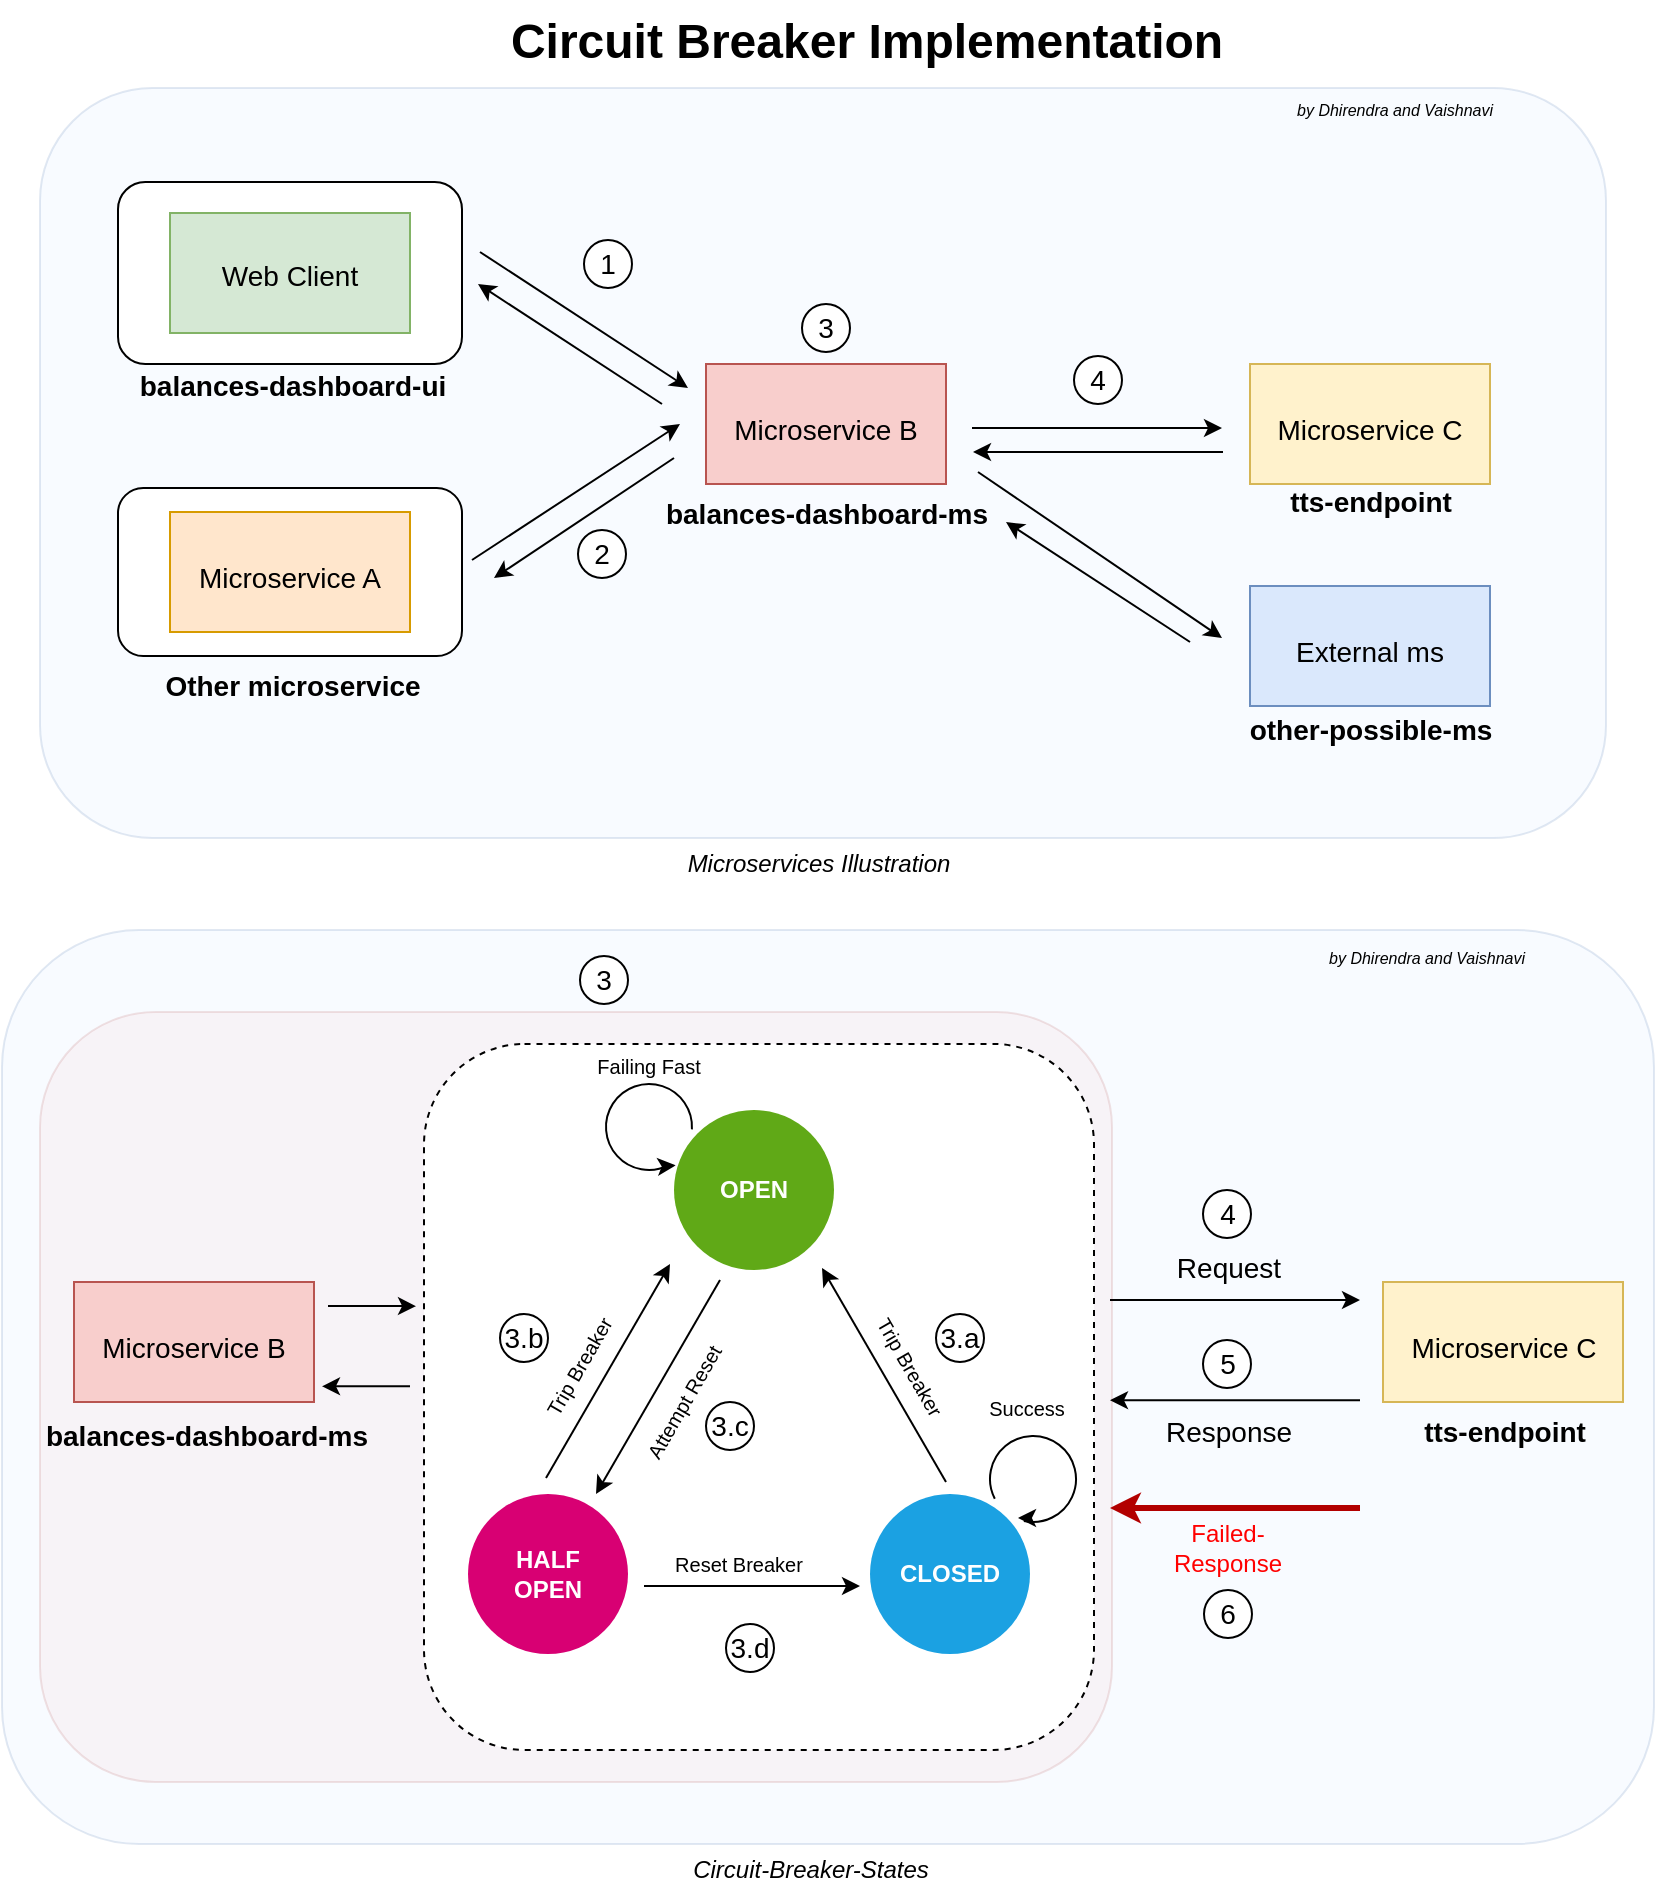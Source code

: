 <mxfile version="20.8.23" type="github">
  <diagram name="Page-1" id="zpTn3r8GMwmLKmJmFnTA">
    <mxGraphModel dx="1247" dy="699" grid="0" gridSize="10" guides="1" tooltips="1" connect="1" arrows="1" fold="1" page="1" pageScale="1" pageWidth="827" pageHeight="1169" math="0" shadow="0">
      <root>
        <mxCell id="0" />
        <mxCell id="1" parent="0" />
        <mxCell id="Klv2HP3WROlozODVpOtE-48" value="" style="rounded=1;whiteSpace=wrap;html=1;labelBackgroundColor=none;fontSize=8;opacity=20;fillColor=#f8cecc;strokeColor=#b85450;" vertex="1" parent="1">
          <mxGeometry x="20" y="519" width="536" height="385" as="geometry" />
        </mxCell>
        <mxCell id="Klv2HP3WROlozODVpOtE-30" value="" style="rounded=1;whiteSpace=wrap;html=1;labelBackgroundColor=none;fontSize=10;fillColor=#dae8fc;strokeColor=#6c8ebf;opacity=20;" vertex="1" parent="1">
          <mxGeometry x="1" y="478" width="826" height="457" as="geometry" />
        </mxCell>
        <mxCell id="Klv2HP3WROlozODVpOtE-29" value="" style="rounded=1;whiteSpace=wrap;html=1;labelBackgroundColor=none;fontSize=10;fillColor=#dae8fc;strokeColor=#6c8ebf;opacity=20;" vertex="1" parent="1">
          <mxGeometry x="20" y="57" width="783" height="375" as="geometry" />
        </mxCell>
        <mxCell id="AgxBdR0-oDlHM96_HyEY-23" value="" style="rounded=1;whiteSpace=wrap;html=1;fontSize=14;dashed=1;movable=1;resizable=1;rotatable=1;deletable=1;editable=1;locked=0;connectable=1;" parent="1" vertex="1">
          <mxGeometry x="212" y="535" width="335" height="353" as="geometry" />
        </mxCell>
        <mxCell id="AgxBdR0-oDlHM96_HyEY-7" value="" style="rounded=1;whiteSpace=wrap;html=1;fontSize=24;" parent="1" vertex="1">
          <mxGeometry x="59" y="257" width="172" height="84" as="geometry" />
        </mxCell>
        <mxCell id="AgxBdR0-oDlHM96_HyEY-1" value="&lt;font style=&quot;font-size: 24px;&quot;&gt;&lt;b style=&quot;font-size: 24px;&quot;&gt;Circuit Breaker Implementation&lt;/b&gt;&lt;/font&gt;" style="text;html=1;align=center;verticalAlign=middle;resizable=0;points=[];autosize=1;strokeColor=none;fillColor=none;fontSize=24;" parent="1" vertex="1">
          <mxGeometry x="246" y="13" width="374" height="41" as="geometry" />
        </mxCell>
        <mxCell id="AgxBdR0-oDlHM96_HyEY-2" value="" style="rounded=1;whiteSpace=wrap;html=1;fontSize=24;" parent="1" vertex="1">
          <mxGeometry x="59" y="104" width="172" height="91" as="geometry" />
        </mxCell>
        <mxCell id="AgxBdR0-oDlHM96_HyEY-3" value="&lt;font style=&quot;font-size: 14px;&quot;&gt;Web Client&lt;/font&gt;" style="rounded=0;whiteSpace=wrap;html=1;fontSize=18;fillColor=#d5e8d4;strokeColor=#82b366;" parent="1" vertex="1">
          <mxGeometry x="85" y="119.5" width="120" height="60" as="geometry" />
        </mxCell>
        <mxCell id="AgxBdR0-oDlHM96_HyEY-4" value="&lt;font style=&quot;font-size: 14px;&quot;&gt;Microservice A&lt;/font&gt;" style="rounded=0;whiteSpace=wrap;html=1;fontSize=24;fillColor=#ffe6cc;strokeColor=#d79b00;" parent="1" vertex="1">
          <mxGeometry x="85" y="269" width="120" height="60" as="geometry" />
        </mxCell>
        <mxCell id="AgxBdR0-oDlHM96_HyEY-5" value="&lt;font style=&quot;font-size: 14px;&quot;&gt;Microservice B&lt;/font&gt;" style="rounded=0;whiteSpace=wrap;html=1;fontSize=24;fillColor=#f8cecc;strokeColor=#b85450;" parent="1" vertex="1">
          <mxGeometry x="353" y="195" width="120" height="60" as="geometry" />
        </mxCell>
        <mxCell id="AgxBdR0-oDlHM96_HyEY-6" value="&lt;font style=&quot;font-size: 14px;&quot;&gt;Microservice C&lt;/font&gt;" style="rounded=0;whiteSpace=wrap;html=1;fontSize=24;fillColor=#fff2cc;strokeColor=#d6b656;" parent="1" vertex="1">
          <mxGeometry x="625" y="195" width="120" height="60" as="geometry" />
        </mxCell>
        <mxCell id="AgxBdR0-oDlHM96_HyEY-8" value="&lt;font style=&quot;font-size: 14px;&quot;&gt;External ms&lt;/font&gt;" style="rounded=0;whiteSpace=wrap;html=1;fontSize=24;fillColor=#dae8fc;strokeColor=#6c8ebf;" parent="1" vertex="1">
          <mxGeometry x="625" y="306" width="120" height="60" as="geometry" />
        </mxCell>
        <mxCell id="AgxBdR0-oDlHM96_HyEY-9" value="&lt;span&gt;balances-dashboard-ui&lt;/span&gt;" style="text;html=1;align=center;verticalAlign=middle;resizable=0;points=[];autosize=1;strokeColor=none;fillColor=none;fontSize=14;fontStyle=1" parent="1" vertex="1">
          <mxGeometry x="60" y="191" width="171" height="29" as="geometry" />
        </mxCell>
        <mxCell id="AgxBdR0-oDlHM96_HyEY-10" value="Other microservice" style="text;html=1;align=center;verticalAlign=middle;resizable=0;points=[];autosize=1;strokeColor=none;fillColor=none;fontSize=14;fontStyle=1" parent="1" vertex="1">
          <mxGeometry x="73" y="341" width="146" height="29" as="geometry" />
        </mxCell>
        <mxCell id="AgxBdR0-oDlHM96_HyEY-11" value="" style="endArrow=classic;html=1;rounded=0;fontSize=14;" parent="1" edge="1">
          <mxGeometry width="50" height="50" relative="1" as="geometry">
            <mxPoint x="240" y="139" as="sourcePoint" />
            <mxPoint x="344" y="207" as="targetPoint" />
          </mxGeometry>
        </mxCell>
        <mxCell id="AgxBdR0-oDlHM96_HyEY-12" value="" style="endArrow=classic;html=1;rounded=0;fontSize=14;" parent="1" edge="1">
          <mxGeometry width="50" height="50" relative="1" as="geometry">
            <mxPoint x="236" y="293" as="sourcePoint" />
            <mxPoint x="340" y="225" as="targetPoint" />
          </mxGeometry>
        </mxCell>
        <mxCell id="AgxBdR0-oDlHM96_HyEY-13" value="&lt;span&gt;balances-dashboard-ms&lt;/span&gt;" style="text;html=1;align=center;verticalAlign=middle;resizable=0;points=[];autosize=1;strokeColor=none;fillColor=none;fontSize=14;fontStyle=1" parent="1" vertex="1">
          <mxGeometry x="323.5" y="255" width="179" height="29" as="geometry" />
        </mxCell>
        <mxCell id="AgxBdR0-oDlHM96_HyEY-14" value="&lt;span&gt;tts-endpoint&lt;/span&gt;" style="text;html=1;align=center;verticalAlign=middle;resizable=0;points=[];autosize=1;strokeColor=none;fillColor=none;fontSize=14;fontStyle=1" parent="1" vertex="1">
          <mxGeometry x="635.5" y="249" width="99" height="29" as="geometry" />
        </mxCell>
        <mxCell id="AgxBdR0-oDlHM96_HyEY-15" value="2" style="ellipse;whiteSpace=wrap;html=1;aspect=fixed;fontSize=14;" parent="1" vertex="1">
          <mxGeometry x="289" y="278" width="24" height="24" as="geometry" />
        </mxCell>
        <mxCell id="AgxBdR0-oDlHM96_HyEY-16" value="1" style="ellipse;whiteSpace=wrap;html=1;aspect=fixed;fontSize=14;" parent="1" vertex="1">
          <mxGeometry x="292" y="133" width="24" height="24" as="geometry" />
        </mxCell>
        <mxCell id="AgxBdR0-oDlHM96_HyEY-17" value="" style="endArrow=classic;html=1;rounded=0;fontSize=14;" parent="1" edge="1">
          <mxGeometry width="50" height="50" relative="1" as="geometry">
            <mxPoint x="486" y="227" as="sourcePoint" />
            <mxPoint x="611" y="227" as="targetPoint" />
          </mxGeometry>
        </mxCell>
        <mxCell id="AgxBdR0-oDlHM96_HyEY-18" value="3" style="ellipse;whiteSpace=wrap;html=1;aspect=fixed;fontSize=14;" parent="1" vertex="1">
          <mxGeometry x="401" y="165" width="24" height="24" as="geometry" />
        </mxCell>
        <mxCell id="AgxBdR0-oDlHM96_HyEY-19" value="" style="endArrow=classic;html=1;rounded=0;fontSize=14;" parent="1" edge="1">
          <mxGeometry width="50" height="50" relative="1" as="geometry">
            <mxPoint x="489" y="249" as="sourcePoint" />
            <mxPoint x="611" y="332" as="targetPoint" />
          </mxGeometry>
        </mxCell>
        <mxCell id="AgxBdR0-oDlHM96_HyEY-20" value="&lt;span&gt;other-possible-ms&lt;/span&gt;" style="text;html=1;align=center;verticalAlign=middle;resizable=0;points=[];autosize=1;strokeColor=none;fillColor=none;fontSize=14;fontStyle=1" parent="1" vertex="1">
          <mxGeometry x="615.5" y="363" width="139" height="29" as="geometry" />
        </mxCell>
        <mxCell id="AgxBdR0-oDlHM96_HyEY-21" value="&lt;font style=&quot;font-size: 14px;&quot;&gt;Microservice B&lt;/font&gt;" style="rounded=0;whiteSpace=wrap;html=1;fontSize=24;fillColor=#f8cecc;strokeColor=#b85450;" parent="1" vertex="1">
          <mxGeometry x="37" y="654" width="120" height="60" as="geometry" />
        </mxCell>
        <mxCell id="AgxBdR0-oDlHM96_HyEY-22" value="&lt;font style=&quot;font-size: 14px;&quot;&gt;Microservice C&lt;/font&gt;" style="rounded=0;whiteSpace=wrap;html=1;fontSize=24;fillColor=#fff2cc;strokeColor=#d6b656;" parent="1" vertex="1">
          <mxGeometry x="691.5" y="654" width="120" height="60" as="geometry" />
        </mxCell>
        <mxCell id="AgxBdR0-oDlHM96_HyEY-25" value="" style="endArrow=classic;html=1;rounded=0;fontSize=14;" parent="1" edge="1">
          <mxGeometry width="50" height="50" relative="1" as="geometry">
            <mxPoint x="555" y="663" as="sourcePoint" />
            <mxPoint x="680" y="663" as="targetPoint" />
          </mxGeometry>
        </mxCell>
        <mxCell id="AgxBdR0-oDlHM96_HyEY-26" value="" style="endArrow=classic;html=1;rounded=0;fontSize=14;" parent="1" edge="1">
          <mxGeometry width="50" height="50" relative="1" as="geometry">
            <mxPoint x="680" y="713.09" as="sourcePoint" />
            <mxPoint x="555" y="713.09" as="targetPoint" />
          </mxGeometry>
        </mxCell>
        <mxCell id="AgxBdR0-oDlHM96_HyEY-27" value="Request" style="text;html=1;align=center;verticalAlign=middle;resizable=0;points=[];autosize=1;strokeColor=none;fillColor=none;fontSize=14;" parent="1" vertex="1">
          <mxGeometry x="578.5" y="632" width="70" height="29" as="geometry" />
        </mxCell>
        <mxCell id="AgxBdR0-oDlHM96_HyEY-28" value="Response" style="text;html=1;align=center;verticalAlign=middle;resizable=0;points=[];autosize=1;strokeColor=none;fillColor=none;fontSize=14;" parent="1" vertex="1">
          <mxGeometry x="573.5" y="714" width="81" height="29" as="geometry" />
        </mxCell>
        <mxCell id="AgxBdR0-oDlHM96_HyEY-29" value="4" style="ellipse;whiteSpace=wrap;html=1;aspect=fixed;fontSize=14;" parent="1" vertex="1">
          <mxGeometry x="601.5" y="608" width="24" height="24" as="geometry" />
        </mxCell>
        <mxCell id="AgxBdR0-oDlHM96_HyEY-31" value="4" style="ellipse;whiteSpace=wrap;html=1;aspect=fixed;fontSize=14;" parent="1" vertex="1">
          <mxGeometry x="537" y="191" width="24" height="24" as="geometry" />
        </mxCell>
        <mxCell id="Klv2HP3WROlozODVpOtE-1" value="&lt;b&gt;&lt;font color=&quot;#ffffff&quot;&gt;OPEN&lt;/font&gt;&lt;/b&gt;" style="ellipse;whiteSpace=wrap;html=1;aspect=fixed;fillColor=#60a917;strokeColor=none;fontColor=#ffffff;" vertex="1" parent="1">
          <mxGeometry x="337" y="568" width="80" height="80" as="geometry" />
        </mxCell>
        <mxCell id="Klv2HP3WROlozODVpOtE-2" value="&lt;b&gt;HALF&lt;br&gt;OPEN&lt;/b&gt;" style="ellipse;whiteSpace=wrap;html=1;aspect=fixed;fillColor=#d80073;strokeColor=none;fontColor=#ffffff;" vertex="1" parent="1">
          <mxGeometry x="234" y="760" width="80" height="80" as="geometry" />
        </mxCell>
        <mxCell id="Klv2HP3WROlozODVpOtE-3" value="&lt;b&gt;CLOSED&lt;/b&gt;" style="ellipse;whiteSpace=wrap;html=1;aspect=fixed;fillColor=#1ba1e2;strokeColor=none;fontColor=#ffffff;" vertex="1" parent="1">
          <mxGeometry x="435" y="760" width="80" height="80" as="geometry" />
        </mxCell>
        <mxCell id="Klv2HP3WROlozODVpOtE-4" value="" style="verticalLabelPosition=bottom;verticalAlign=top;html=1;shape=mxgraph.basic.arc;startAngle=0.424;endAngle=0.259;fontColor=#FFFFFF;" vertex="1" parent="1">
          <mxGeometry x="303" y="555" width="43" height="43" as="geometry" />
        </mxCell>
        <mxCell id="Klv2HP3WROlozODVpOtE-5" value="" style="verticalLabelPosition=bottom;verticalAlign=top;html=1;shape=mxgraph.basic.arc;startAngle=0.424;endAngle=0.284;fontColor=#FFFFFF;rotation=90;" vertex="1" parent="1">
          <mxGeometry x="495" y="731" width="43" height="43" as="geometry" />
        </mxCell>
        <mxCell id="Klv2HP3WROlozODVpOtE-6" value="" style="endArrow=classic;html=1;rounded=0;fontColor=#FFFFFF;" edge="1" parent="1">
          <mxGeometry width="50" height="50" relative="1" as="geometry">
            <mxPoint x="273" y="752" as="sourcePoint" />
            <mxPoint x="335" y="645" as="targetPoint" />
          </mxGeometry>
        </mxCell>
        <mxCell id="Klv2HP3WROlozODVpOtE-7" value="" style="endArrow=classic;html=1;rounded=0;fontColor=#FFFFFF;" edge="1" parent="1">
          <mxGeometry width="50" height="50" relative="1" as="geometry">
            <mxPoint x="473" y="754" as="sourcePoint" />
            <mxPoint x="411" y="647" as="targetPoint" />
          </mxGeometry>
        </mxCell>
        <mxCell id="Klv2HP3WROlozODVpOtE-8" value="" style="endArrow=classic;html=1;rounded=0;fontColor=#FFFFFF;" edge="1" parent="1">
          <mxGeometry width="50" height="50" relative="1" as="geometry">
            <mxPoint x="322" y="806" as="sourcePoint" />
            <mxPoint x="430" y="806" as="targetPoint" />
          </mxGeometry>
        </mxCell>
        <mxCell id="Klv2HP3WROlozODVpOtE-9" value="" style="endArrow=classic;html=1;rounded=0;fontColor=#FFFFFF;" edge="1" parent="1">
          <mxGeometry width="50" height="50" relative="1" as="geometry">
            <mxPoint x="360" y="653.0" as="sourcePoint" />
            <mxPoint x="298" y="760.0" as="targetPoint" />
          </mxGeometry>
        </mxCell>
        <mxCell id="Klv2HP3WROlozODVpOtE-10" value="" style="endArrow=classic;html=1;rounded=0;fontColor=#FFFFFF;entryX=0.01;entryY=0.346;entryDx=0;entryDy=0;entryPerimeter=0;" edge="1" parent="1" target="Klv2HP3WROlozODVpOtE-1">
          <mxGeometry width="50" height="50" relative="1" as="geometry">
            <mxPoint x="334" y="596" as="sourcePoint" />
            <mxPoint x="449" y="495" as="targetPoint" />
          </mxGeometry>
        </mxCell>
        <mxCell id="Klv2HP3WROlozODVpOtE-11" value="" style="endArrow=classic;html=1;rounded=0;fontColor=#FFFFFF;" edge="1" parent="1">
          <mxGeometry width="50" height="50" relative="1" as="geometry">
            <mxPoint x="511" y="772" as="sourcePoint" />
            <mxPoint x="509" y="772" as="targetPoint" />
          </mxGeometry>
        </mxCell>
        <mxCell id="Klv2HP3WROlozODVpOtE-12" value="3" style="ellipse;whiteSpace=wrap;html=1;aspect=fixed;fontSize=14;" vertex="1" parent="1">
          <mxGeometry x="290" y="491" width="24" height="24" as="geometry" />
        </mxCell>
        <mxCell id="Klv2HP3WROlozODVpOtE-15" value="" style="endArrow=classic;html=1;rounded=0;fontSize=14;fillColor=#e51400;strokeColor=#B20000;strokeWidth=3;" edge="1" parent="1">
          <mxGeometry width="50" height="50" relative="1" as="geometry">
            <mxPoint x="680" y="767" as="sourcePoint" />
            <mxPoint x="555" y="767" as="targetPoint" />
          </mxGeometry>
        </mxCell>
        <mxCell id="Klv2HP3WROlozODVpOtE-17" value="Failed-Response" style="text;html=1;strokeColor=none;fillColor=none;align=center;verticalAlign=middle;whiteSpace=wrap;rounded=0;fontColor=#ff0000;" vertex="1" parent="1">
          <mxGeometry x="584" y="772" width="60" height="30" as="geometry" />
        </mxCell>
        <mxCell id="Klv2HP3WROlozODVpOtE-19" value="5" style="ellipse;whiteSpace=wrap;html=1;aspect=fixed;fontSize=14;" vertex="1" parent="1">
          <mxGeometry x="601.5" y="683" width="24" height="24" as="geometry" />
        </mxCell>
        <mxCell id="Klv2HP3WROlozODVpOtE-20" value="6" style="ellipse;whiteSpace=wrap;html=1;aspect=fixed;fontSize=14;" vertex="1" parent="1">
          <mxGeometry x="602" y="808" width="24" height="24" as="geometry" />
        </mxCell>
        <mxCell id="Klv2HP3WROlozODVpOtE-21" value="&lt;span&gt;balances-dashboard-ms&lt;/span&gt;" style="text;html=1;align=center;verticalAlign=middle;resizable=0;points=[];autosize=1;strokeColor=none;fillColor=none;fontSize=14;fontStyle=1" vertex="1" parent="1">
          <mxGeometry x="13" y="716" width="179" height="29" as="geometry" />
        </mxCell>
        <mxCell id="Klv2HP3WROlozODVpOtE-22" value="Success" style="text;html=1;strokeColor=none;fillColor=none;align=center;verticalAlign=middle;whiteSpace=wrap;rounded=0;fontColor=#000000;fontSize=10;" vertex="1" parent="1">
          <mxGeometry x="481.5" y="703" width="63" height="28" as="geometry" />
        </mxCell>
        <mxCell id="Klv2HP3WROlozODVpOtE-23" value="Failing Fast" style="text;html=1;strokeColor=none;fillColor=none;align=center;verticalAlign=middle;whiteSpace=wrap;rounded=0;fontColor=#000000;fontSize=10;" vertex="1" parent="1">
          <mxGeometry x="293" y="532" width="63" height="28" as="geometry" />
        </mxCell>
        <mxCell id="Klv2HP3WROlozODVpOtE-24" value="Trip Breaker" style="text;html=1;strokeColor=none;fillColor=none;align=center;verticalAlign=middle;whiteSpace=wrap;rounded=0;fontColor=#000000;fontSize=10;rotation=60;" vertex="1" parent="1">
          <mxGeometry x="423.5" y="682" width="63" height="28" as="geometry" />
        </mxCell>
        <mxCell id="Klv2HP3WROlozODVpOtE-25" value="Attempt Reset" style="text;html=1;strokeColor=none;fillColor=none;align=center;verticalAlign=middle;whiteSpace=wrap;rounded=0;fontColor=#000000;fontSize=10;rotation=-60;" vertex="1" parent="1">
          <mxGeometry x="301.5" y="700.4" width="81" height="28" as="geometry" />
        </mxCell>
        <mxCell id="Klv2HP3WROlozODVpOtE-26" value="Trip Breaker" style="text;html=1;strokeColor=none;fillColor=none;align=center;verticalAlign=middle;whiteSpace=wrap;rounded=0;fontColor=#000000;fontSize=10;rotation=-60;" vertex="1" parent="1">
          <mxGeometry x="258" y="682" width="63" height="28" as="geometry" />
        </mxCell>
        <mxCell id="Klv2HP3WROlozODVpOtE-27" value="Reset Breaker" style="text;html=1;strokeColor=none;fillColor=none;align=center;verticalAlign=middle;whiteSpace=wrap;rounded=0;fontColor=#000000;fontSize=10;" vertex="1" parent="1">
          <mxGeometry x="335" y="781" width="69" height="28" as="geometry" />
        </mxCell>
        <mxCell id="Klv2HP3WROlozODVpOtE-28" value="&lt;span&gt;tts-endpoint&lt;/span&gt;" style="text;html=1;align=center;verticalAlign=middle;resizable=0;points=[];autosize=1;strokeColor=none;fillColor=none;fontSize=14;fontStyle=1" vertex="1" parent="1">
          <mxGeometry x="702" y="714" width="99" height="29" as="geometry" />
        </mxCell>
        <mxCell id="Klv2HP3WROlozODVpOtE-31" value="&lt;i style=&quot;font-size: 12px;&quot;&gt;Microservices Illustration&lt;/i&gt;" style="text;html=1;align=center;verticalAlign=middle;resizable=0;points=[];autosize=1;strokeColor=none;fillColor=none;fontSize=12;fontColor=#000000;" vertex="1" parent="1">
          <mxGeometry x="334" y="432" width="149" height="26" as="geometry" />
        </mxCell>
        <mxCell id="Klv2HP3WROlozODVpOtE-32" value="&lt;i style=&quot;font-size: 12px;&quot;&gt;Circuit-Breaker-States&lt;/i&gt;" style="text;html=1;align=center;verticalAlign=middle;resizable=0;points=[];autosize=1;strokeColor=none;fillColor=none;fontSize=12;fontColor=#000000;" vertex="1" parent="1">
          <mxGeometry x="337" y="935" width="136" height="26" as="geometry" />
        </mxCell>
        <mxCell id="Klv2HP3WROlozODVpOtE-33" value="3.b" style="ellipse;whiteSpace=wrap;html=1;aspect=fixed;fontSize=14;" vertex="1" parent="1">
          <mxGeometry x="250" y="670" width="24" height="24" as="geometry" />
        </mxCell>
        <mxCell id="Klv2HP3WROlozODVpOtE-35" value="3.d" style="ellipse;whiteSpace=wrap;html=1;aspect=fixed;fontSize=14;" vertex="1" parent="1">
          <mxGeometry x="363" y="825" width="24" height="24" as="geometry" />
        </mxCell>
        <mxCell id="Klv2HP3WROlozODVpOtE-36" value="3.a" style="ellipse;whiteSpace=wrap;html=1;aspect=fixed;fontSize=14;" vertex="1" parent="1">
          <mxGeometry x="468" y="670" width="24" height="24" as="geometry" />
        </mxCell>
        <mxCell id="Klv2HP3WROlozODVpOtE-39" value="3.c" style="ellipse;whiteSpace=wrap;html=1;aspect=fixed;fontSize=14;" vertex="1" parent="1">
          <mxGeometry x="353" y="714" width="24" height="24" as="geometry" />
        </mxCell>
        <mxCell id="Klv2HP3WROlozODVpOtE-40" value="&lt;i style=&quot;font-size: 8px;&quot;&gt;by Dhirendra and Vaishnavi&lt;/i&gt;" style="text;html=1;align=center;verticalAlign=middle;resizable=0;points=[];autosize=1;fontSize=8;fontColor=#000000;" vertex="1" parent="1">
          <mxGeometry x="638.5" y="57" width="116" height="22" as="geometry" />
        </mxCell>
        <mxCell id="Klv2HP3WROlozODVpOtE-41" value="&lt;i style=&quot;font-size: 8px;&quot;&gt;by Dhirendra and Vaishnavi&lt;/i&gt;" style="text;html=1;align=center;verticalAlign=middle;resizable=0;points=[];autosize=1;fontSize=8;fontColor=#000000;" vertex="1" parent="1">
          <mxGeometry x="654.5" y="481" width="116" height="22" as="geometry" />
        </mxCell>
        <mxCell id="Klv2HP3WROlozODVpOtE-42" value="" style="endArrow=classic;html=1;rounded=0;fontSize=14;" edge="1" parent="1">
          <mxGeometry width="50" height="50" relative="1" as="geometry">
            <mxPoint x="611.5" y="239" as="sourcePoint" />
            <mxPoint x="486.5" y="239" as="targetPoint" />
          </mxGeometry>
        </mxCell>
        <mxCell id="Klv2HP3WROlozODVpOtE-43" value="" style="endArrow=classic;html=1;rounded=0;fontSize=14;" edge="1" parent="1">
          <mxGeometry width="50" height="50" relative="1" as="geometry">
            <mxPoint x="337" y="242" as="sourcePoint" />
            <mxPoint x="247.0" y="302.0" as="targetPoint" />
          </mxGeometry>
        </mxCell>
        <mxCell id="Klv2HP3WROlozODVpOtE-44" value="" style="endArrow=classic;html=1;rounded=0;fontSize=14;" edge="1" parent="1">
          <mxGeometry width="50" height="50" relative="1" as="geometry">
            <mxPoint x="331" y="215" as="sourcePoint" />
            <mxPoint x="239.0" y="155" as="targetPoint" />
          </mxGeometry>
        </mxCell>
        <mxCell id="Klv2HP3WROlozODVpOtE-45" value="" style="endArrow=classic;html=1;rounded=0;fontSize=14;" edge="1" parent="1">
          <mxGeometry width="50" height="50" relative="1" as="geometry">
            <mxPoint x="595" y="334" as="sourcePoint" />
            <mxPoint x="503.0" y="274" as="targetPoint" />
          </mxGeometry>
        </mxCell>
        <mxCell id="Klv2HP3WROlozODVpOtE-46" value="" style="endArrow=classic;html=1;rounded=0;fontSize=14;" edge="1" parent="1">
          <mxGeometry width="50" height="50" relative="1" as="geometry">
            <mxPoint x="164" y="666" as="sourcePoint" />
            <mxPoint x="208" y="666.07" as="targetPoint" />
          </mxGeometry>
        </mxCell>
        <mxCell id="Klv2HP3WROlozODVpOtE-47" value="" style="endArrow=classic;html=1;rounded=0;fontSize=14;" edge="1" parent="1">
          <mxGeometry width="50" height="50" relative="1" as="geometry">
            <mxPoint x="205" y="706.07" as="sourcePoint" />
            <mxPoint x="161" y="706.14" as="targetPoint" />
          </mxGeometry>
        </mxCell>
      </root>
    </mxGraphModel>
  </diagram>
</mxfile>
